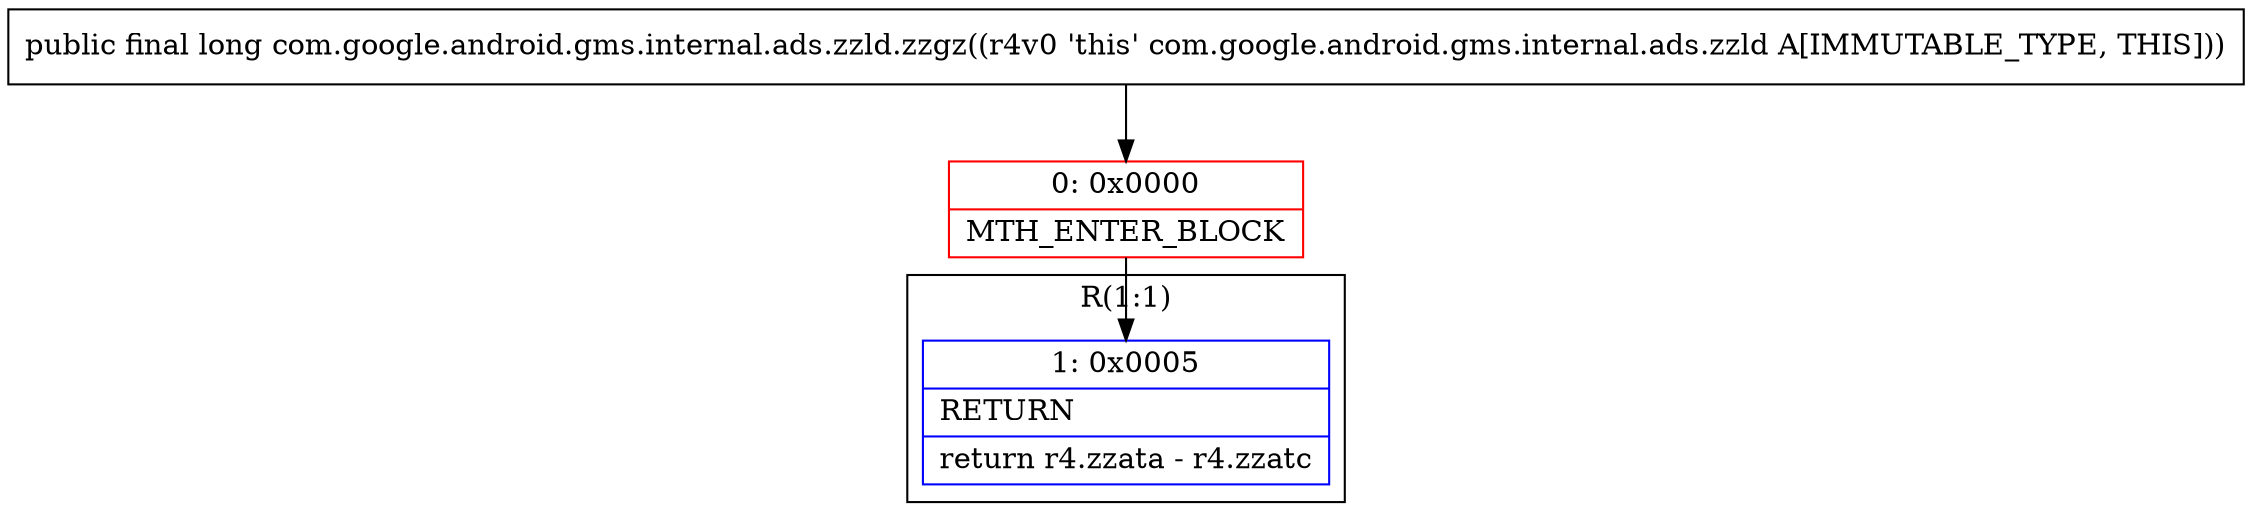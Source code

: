 digraph "CFG forcom.google.android.gms.internal.ads.zzld.zzgz()J" {
subgraph cluster_Region_630487122 {
label = "R(1:1)";
node [shape=record,color=blue];
Node_1 [shape=record,label="{1\:\ 0x0005|RETURN\l|return r4.zzata \- r4.zzatc\l}"];
}
Node_0 [shape=record,color=red,label="{0\:\ 0x0000|MTH_ENTER_BLOCK\l}"];
MethodNode[shape=record,label="{public final long com.google.android.gms.internal.ads.zzld.zzgz((r4v0 'this' com.google.android.gms.internal.ads.zzld A[IMMUTABLE_TYPE, THIS])) }"];
MethodNode -> Node_0;
Node_0 -> Node_1;
}

